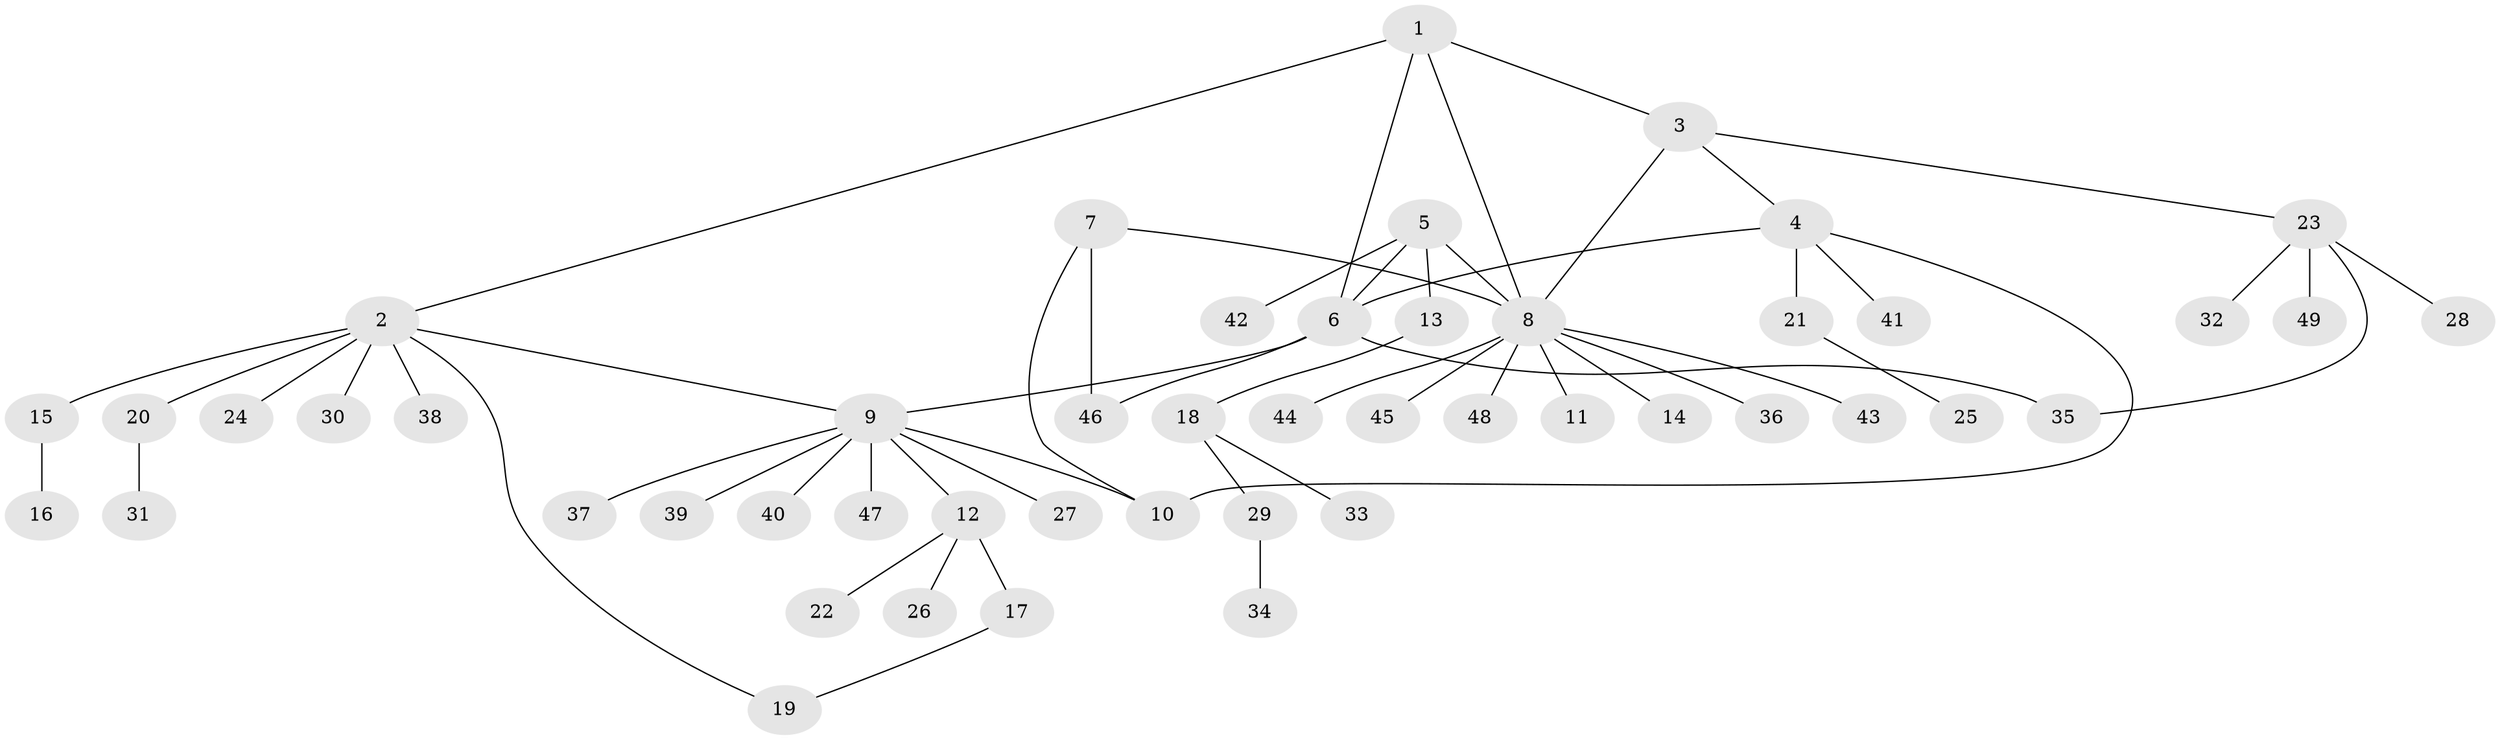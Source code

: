 // Generated by graph-tools (version 1.1) at 2025/37/03/09/25 02:37:27]
// undirected, 49 vertices, 57 edges
graph export_dot {
graph [start="1"]
  node [color=gray90,style=filled];
  1;
  2;
  3;
  4;
  5;
  6;
  7;
  8;
  9;
  10;
  11;
  12;
  13;
  14;
  15;
  16;
  17;
  18;
  19;
  20;
  21;
  22;
  23;
  24;
  25;
  26;
  27;
  28;
  29;
  30;
  31;
  32;
  33;
  34;
  35;
  36;
  37;
  38;
  39;
  40;
  41;
  42;
  43;
  44;
  45;
  46;
  47;
  48;
  49;
  1 -- 2;
  1 -- 3;
  1 -- 6;
  1 -- 8;
  2 -- 9;
  2 -- 15;
  2 -- 19;
  2 -- 20;
  2 -- 24;
  2 -- 30;
  2 -- 38;
  3 -- 4;
  3 -- 8;
  3 -- 23;
  4 -- 6;
  4 -- 10;
  4 -- 21;
  4 -- 41;
  5 -- 6;
  5 -- 8;
  5 -- 13;
  5 -- 42;
  6 -- 9;
  6 -- 35;
  6 -- 46;
  7 -- 8;
  7 -- 10;
  7 -- 46;
  8 -- 11;
  8 -- 14;
  8 -- 36;
  8 -- 43;
  8 -- 44;
  8 -- 45;
  8 -- 48;
  9 -- 10;
  9 -- 12;
  9 -- 27;
  9 -- 37;
  9 -- 39;
  9 -- 40;
  9 -- 47;
  12 -- 17;
  12 -- 22;
  12 -- 26;
  13 -- 18;
  15 -- 16;
  17 -- 19;
  18 -- 29;
  18 -- 33;
  20 -- 31;
  21 -- 25;
  23 -- 28;
  23 -- 32;
  23 -- 35;
  23 -- 49;
  29 -- 34;
}
